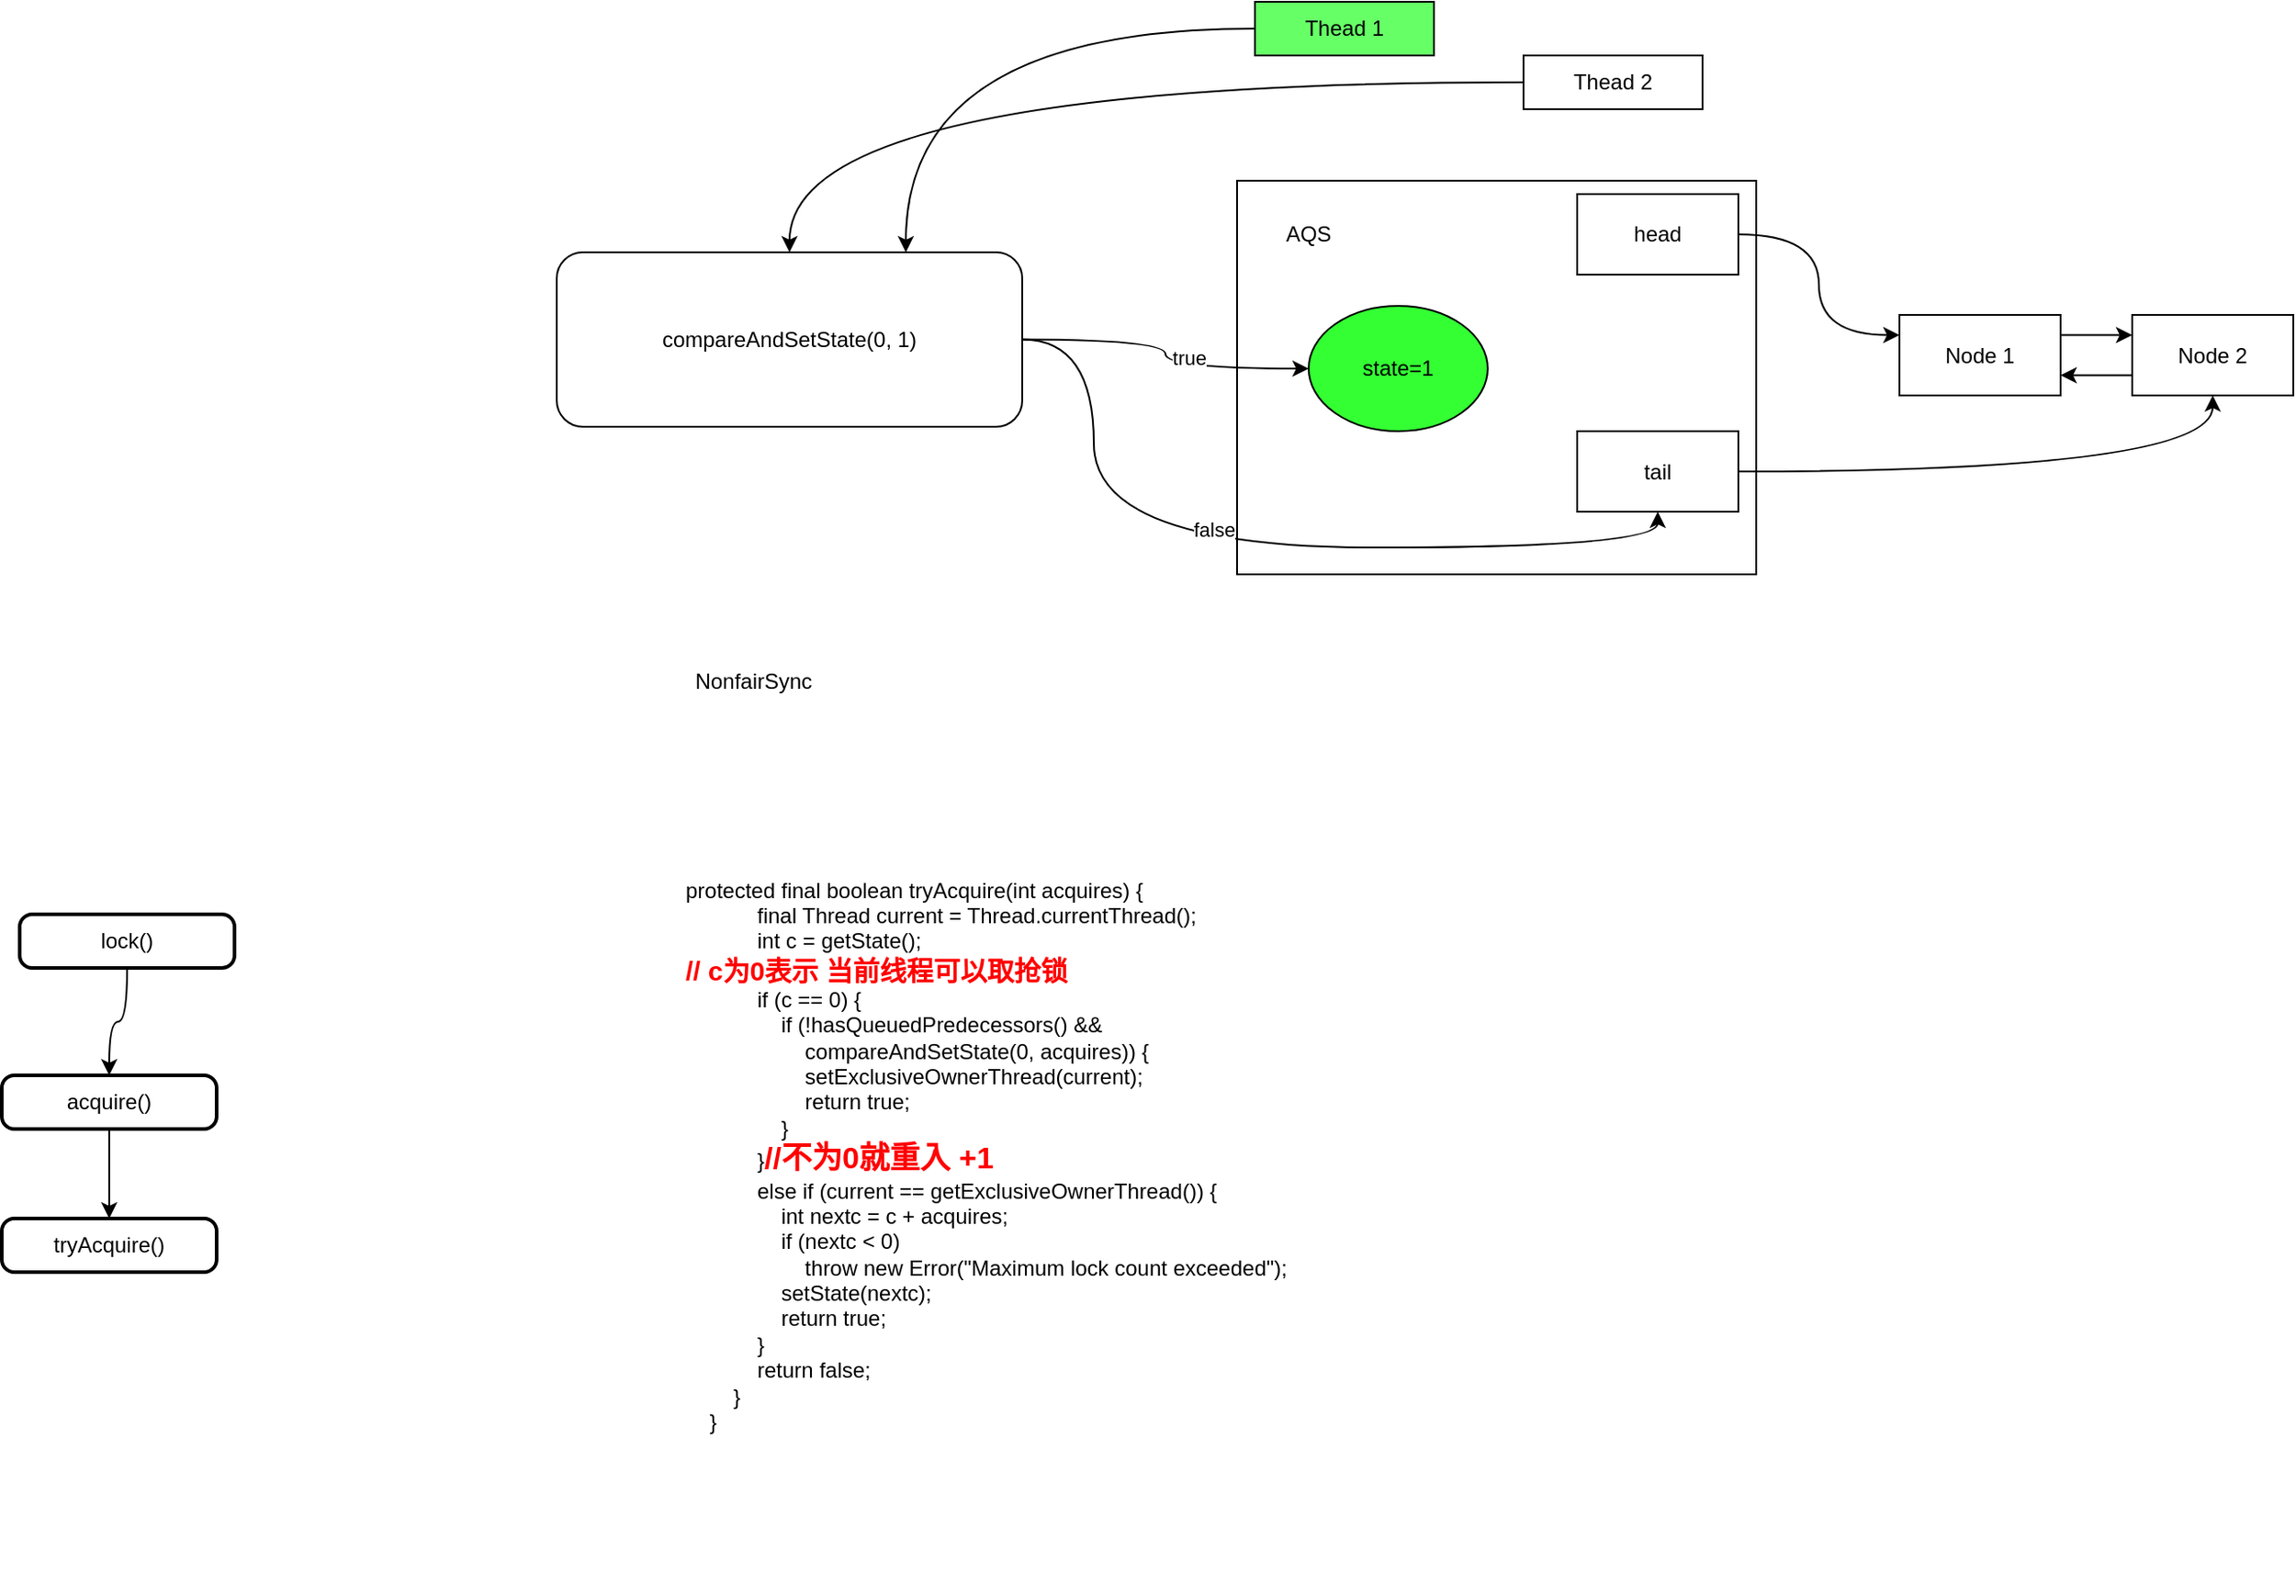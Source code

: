 <mxfile version="13.10.0" type="github">
  <diagram id="-jeQFfNEnS32wPFyWTkz" name="第 1 页">
    <mxGraphModel dx="1679" dy="404" grid="1" gridSize="10" guides="1" tooltips="1" connect="1" arrows="1" fold="1" page="1" pageScale="1" pageWidth="827" pageHeight="1169" math="0" shadow="0">
      <root>
        <mxCell id="0" />
        <mxCell id="1" parent="0" />
        <mxCell id="dRcp4G5w6g0W3IgJ_ka5-18" style="edgeStyle=orthogonalEdgeStyle;curved=1;rounded=0;orthogonalLoop=1;jettySize=auto;html=1;entryX=0.75;entryY=0;entryDx=0;entryDy=0;" edge="1" parent="1" source="dRcp4G5w6g0W3IgJ_ka5-1" target="dRcp4G5w6g0W3IgJ_ka5-16">
          <mxGeometry relative="1" as="geometry" />
        </mxCell>
        <mxCell id="dRcp4G5w6g0W3IgJ_ka5-1" value="Thead 1" style="rounded=0;whiteSpace=wrap;html=1;fillColor=#66FF66;" vertex="1" parent="1">
          <mxGeometry x="110" y="90" width="100" height="30" as="geometry" />
        </mxCell>
        <mxCell id="dRcp4G5w6g0W3IgJ_ka5-19" style="edgeStyle=orthogonalEdgeStyle;curved=1;rounded=0;orthogonalLoop=1;jettySize=auto;html=1;" edge="1" parent="1" source="dRcp4G5w6g0W3IgJ_ka5-2" target="dRcp4G5w6g0W3IgJ_ka5-16">
          <mxGeometry relative="1" as="geometry" />
        </mxCell>
        <mxCell id="dRcp4G5w6g0W3IgJ_ka5-2" value="Thead 2" style="rounded=0;whiteSpace=wrap;html=1;" vertex="1" parent="1">
          <mxGeometry x="260" y="120" width="100" height="30" as="geometry" />
        </mxCell>
        <mxCell id="dRcp4G5w6g0W3IgJ_ka5-3" value="" style="rounded=0;whiteSpace=wrap;html=1;fillColor=none;" vertex="1" parent="1">
          <mxGeometry x="100" y="190" width="290" height="220" as="geometry" />
        </mxCell>
        <mxCell id="dRcp4G5w6g0W3IgJ_ka5-4" value="state=1" style="ellipse;whiteSpace=wrap;html=1;fillColor=#33FF33;" vertex="1" parent="1">
          <mxGeometry x="140" y="260" width="100" height="70" as="geometry" />
        </mxCell>
        <mxCell id="dRcp4G5w6g0W3IgJ_ka5-5" value="AQS" style="text;html=1;strokeColor=none;fillColor=none;align=center;verticalAlign=middle;whiteSpace=wrap;rounded=0;" vertex="1" parent="1">
          <mxGeometry x="120" y="210" width="40" height="20" as="geometry" />
        </mxCell>
        <mxCell id="dRcp4G5w6g0W3IgJ_ka5-9" style="edgeStyle=orthogonalEdgeStyle;curved=1;rounded=0;orthogonalLoop=1;jettySize=auto;html=1;exitX=1;exitY=0.25;exitDx=0;exitDy=0;entryX=0;entryY=0.25;entryDx=0;entryDy=0;" edge="1" parent="1" source="dRcp4G5w6g0W3IgJ_ka5-7" target="dRcp4G5w6g0W3IgJ_ka5-8">
          <mxGeometry relative="1" as="geometry" />
        </mxCell>
        <mxCell id="dRcp4G5w6g0W3IgJ_ka5-7" value="Node 1" style="rounded=0;whiteSpace=wrap;html=1;fillColor=none;" vertex="1" parent="1">
          <mxGeometry x="470" y="265" width="90" height="45" as="geometry" />
        </mxCell>
        <mxCell id="dRcp4G5w6g0W3IgJ_ka5-10" style="edgeStyle=orthogonalEdgeStyle;curved=1;rounded=0;orthogonalLoop=1;jettySize=auto;html=1;exitX=0;exitY=0.75;exitDx=0;exitDy=0;entryX=1;entryY=0.75;entryDx=0;entryDy=0;" edge="1" parent="1" source="dRcp4G5w6g0W3IgJ_ka5-8" target="dRcp4G5w6g0W3IgJ_ka5-7">
          <mxGeometry relative="1" as="geometry">
            <mxPoint x="570" y="299" as="targetPoint" />
          </mxGeometry>
        </mxCell>
        <mxCell id="dRcp4G5w6g0W3IgJ_ka5-8" value="Node 2" style="rounded=0;whiteSpace=wrap;html=1;fillColor=none;" vertex="1" parent="1">
          <mxGeometry x="600" y="265" width="90" height="45" as="geometry" />
        </mxCell>
        <mxCell id="dRcp4G5w6g0W3IgJ_ka5-13" style="edgeStyle=orthogonalEdgeStyle;curved=1;rounded=0;orthogonalLoop=1;jettySize=auto;html=1;exitX=1;exitY=0.5;exitDx=0;exitDy=0;entryX=0;entryY=0.25;entryDx=0;entryDy=0;" edge="1" parent="1" source="dRcp4G5w6g0W3IgJ_ka5-11" target="dRcp4G5w6g0W3IgJ_ka5-7">
          <mxGeometry relative="1" as="geometry" />
        </mxCell>
        <mxCell id="dRcp4G5w6g0W3IgJ_ka5-11" value="head" style="rounded=0;whiteSpace=wrap;html=1;fillColor=none;" vertex="1" parent="1">
          <mxGeometry x="290" y="197.5" width="90" height="45" as="geometry" />
        </mxCell>
        <mxCell id="dRcp4G5w6g0W3IgJ_ka5-14" style="edgeStyle=orthogonalEdgeStyle;curved=1;rounded=0;orthogonalLoop=1;jettySize=auto;html=1;exitX=1;exitY=0.5;exitDx=0;exitDy=0;entryX=0.5;entryY=1;entryDx=0;entryDy=0;" edge="1" parent="1" source="dRcp4G5w6g0W3IgJ_ka5-12" target="dRcp4G5w6g0W3IgJ_ka5-8">
          <mxGeometry relative="1" as="geometry" />
        </mxCell>
        <mxCell id="dRcp4G5w6g0W3IgJ_ka5-12" value="tail" style="rounded=0;whiteSpace=wrap;html=1;fillColor=none;" vertex="1" parent="1">
          <mxGeometry x="290" y="330" width="90" height="45" as="geometry" />
        </mxCell>
        <mxCell id="dRcp4G5w6g0W3IgJ_ka5-17" style="edgeStyle=orthogonalEdgeStyle;curved=1;rounded=0;orthogonalLoop=1;jettySize=auto;html=1;exitX=1;exitY=0.5;exitDx=0;exitDy=0;" edge="1" parent="1" source="dRcp4G5w6g0W3IgJ_ka5-16" target="dRcp4G5w6g0W3IgJ_ka5-4">
          <mxGeometry relative="1" as="geometry" />
        </mxCell>
        <mxCell id="dRcp4G5w6g0W3IgJ_ka5-21" value="true" style="edgeLabel;html=1;align=center;verticalAlign=middle;resizable=0;points=[];" vertex="1" connectable="0" parent="dRcp4G5w6g0W3IgJ_ka5-17">
          <mxGeometry x="0.239" y="6" relative="1" as="geometry">
            <mxPoint as="offset" />
          </mxGeometry>
        </mxCell>
        <mxCell id="dRcp4G5w6g0W3IgJ_ka5-20" style="edgeStyle=orthogonalEdgeStyle;curved=1;rounded=0;orthogonalLoop=1;jettySize=auto;html=1;entryX=0.5;entryY=1;entryDx=0;entryDy=0;" edge="1" parent="1" source="dRcp4G5w6g0W3IgJ_ka5-16" target="dRcp4G5w6g0W3IgJ_ka5-12">
          <mxGeometry relative="1" as="geometry">
            <Array as="points">
              <mxPoint x="20" y="279" />
              <mxPoint x="20" y="395" />
              <mxPoint x="335" y="395" />
            </Array>
          </mxGeometry>
        </mxCell>
        <mxCell id="dRcp4G5w6g0W3IgJ_ka5-22" value="false&lt;br&gt;" style="edgeLabel;html=1;align=center;verticalAlign=middle;resizable=0;points=[];" vertex="1" connectable="0" parent="dRcp4G5w6g0W3IgJ_ka5-20">
          <mxGeometry x="-0.095" y="10" relative="1" as="geometry">
            <mxPoint as="offset" />
          </mxGeometry>
        </mxCell>
        <mxCell id="dRcp4G5w6g0W3IgJ_ka5-16" value="compareAndSetState(0, 1)" style="rounded=1;whiteSpace=wrap;html=1;fillColor=none;" vertex="1" parent="1">
          <mxGeometry x="-280" y="230" width="260" height="97.5" as="geometry" />
        </mxCell>
        <mxCell id="dRcp4G5w6g0W3IgJ_ka5-23" value="&lt;div&gt;protected final boolean tryAcquire(int acquires) {&lt;/div&gt;&lt;div&gt;&amp;nbsp; &amp;nbsp; &amp;nbsp; &amp;nbsp; &amp;nbsp; &amp;nbsp; final Thread current = Thread.currentThread();&lt;/div&gt;&lt;div&gt;&amp;nbsp; &amp;nbsp; &amp;nbsp; &amp;nbsp; &amp;nbsp; &amp;nbsp; int c = getState();&lt;/div&gt;&lt;div&gt;&lt;b&gt;&lt;font style=&quot;font-size: 15px&quot; color=&quot;#ff0000&quot;&gt;// c为0表示 当前线程可以取抢锁&lt;/font&gt;&lt;/b&gt;&lt;/div&gt;&lt;div&gt;&amp;nbsp; &amp;nbsp; &amp;nbsp; &amp;nbsp; &amp;nbsp; &amp;nbsp; if (c == 0) {&lt;/div&gt;&lt;div&gt;&amp;nbsp; &amp;nbsp; &amp;nbsp; &amp;nbsp; &amp;nbsp; &amp;nbsp; &amp;nbsp; &amp;nbsp; if (!hasQueuedPredecessors() &amp;amp;&amp;amp;&lt;/div&gt;&lt;div&gt;&amp;nbsp; &amp;nbsp; &amp;nbsp; &amp;nbsp; &amp;nbsp; &amp;nbsp; &amp;nbsp; &amp;nbsp; &amp;nbsp; &amp;nbsp; compareAndSetState(0, acquires)) {&lt;/div&gt;&lt;div&gt;&amp;nbsp; &amp;nbsp; &amp;nbsp; &amp;nbsp; &amp;nbsp; &amp;nbsp; &amp;nbsp; &amp;nbsp; &amp;nbsp; &amp;nbsp; setExclusiveOwnerThread(current);&lt;/div&gt;&lt;div&gt;&amp;nbsp; &amp;nbsp; &amp;nbsp; &amp;nbsp; &amp;nbsp; &amp;nbsp; &amp;nbsp; &amp;nbsp; &amp;nbsp; &amp;nbsp; return true;&lt;/div&gt;&lt;div&gt;&amp;nbsp; &amp;nbsp; &amp;nbsp; &amp;nbsp; &amp;nbsp; &amp;nbsp; &amp;nbsp; &amp;nbsp; }&lt;/div&gt;&lt;div&gt;&amp;nbsp; &amp;nbsp; &amp;nbsp; &amp;nbsp; &amp;nbsp; &amp;nbsp; }&lt;font style=&quot;font-size: 17px&quot; color=&quot;#ff0000&quot;&gt;&lt;b&gt;//不为0就重入 +1&lt;/b&gt;&lt;/font&gt;&lt;/div&gt;&lt;div&gt;&amp;nbsp; &amp;nbsp; &amp;nbsp; &amp;nbsp; &amp;nbsp; &amp;nbsp; else if (current == getExclusiveOwnerThread()) {&lt;/div&gt;&lt;div&gt;&amp;nbsp; &amp;nbsp; &amp;nbsp; &amp;nbsp; &amp;nbsp; &amp;nbsp; &amp;nbsp; &amp;nbsp; int nextc = c + acquires;&lt;/div&gt;&lt;div&gt;&amp;nbsp; &amp;nbsp; &amp;nbsp; &amp;nbsp; &amp;nbsp; &amp;nbsp; &amp;nbsp; &amp;nbsp; if (nextc &amp;lt; 0)&lt;/div&gt;&lt;div&gt;&amp;nbsp; &amp;nbsp; &amp;nbsp; &amp;nbsp; &amp;nbsp; &amp;nbsp; &amp;nbsp; &amp;nbsp; &amp;nbsp; &amp;nbsp; throw new Error(&quot;Maximum lock count exceeded&quot;);&lt;/div&gt;&lt;div&gt;&amp;nbsp; &amp;nbsp; &amp;nbsp; &amp;nbsp; &amp;nbsp; &amp;nbsp; &amp;nbsp; &amp;nbsp; setState(nextc);&lt;/div&gt;&lt;div&gt;&amp;nbsp; &amp;nbsp; &amp;nbsp; &amp;nbsp; &amp;nbsp; &amp;nbsp; &amp;nbsp; &amp;nbsp; return true;&lt;/div&gt;&lt;div&gt;&amp;nbsp; &amp;nbsp; &amp;nbsp; &amp;nbsp; &amp;nbsp; &amp;nbsp; }&lt;/div&gt;&lt;div&gt;&amp;nbsp; &amp;nbsp; &amp;nbsp; &amp;nbsp; &amp;nbsp; &amp;nbsp; return false;&lt;/div&gt;&lt;div&gt;&amp;nbsp; &amp;nbsp; &amp;nbsp; &amp;nbsp; }&lt;/div&gt;&lt;div&gt;&amp;nbsp; &amp;nbsp; }&lt;/div&gt;" style="text;html=1;strokeColor=none;fillColor=none;align=left;verticalAlign=middle;whiteSpace=wrap;rounded=0;" vertex="1" parent="1">
          <mxGeometry x="-210" y="490" width="710" height="490" as="geometry" />
        </mxCell>
        <mxCell id="dRcp4G5w6g0W3IgJ_ka5-24" value="NonfairSync" style="text;html=1;strokeColor=none;fillColor=none;align=center;verticalAlign=middle;whiteSpace=wrap;rounded=0;" vertex="1" parent="1">
          <mxGeometry x="-190" y="460" width="40" height="20" as="geometry" />
        </mxCell>
        <mxCell id="dRcp4G5w6g0W3IgJ_ka5-28" style="edgeStyle=orthogonalEdgeStyle;curved=1;rounded=0;orthogonalLoop=1;jettySize=auto;html=1;exitX=0.5;exitY=1;exitDx=0;exitDy=0;entryX=0.5;entryY=0;entryDx=0;entryDy=0;" edge="1" parent="1" source="dRcp4G5w6g0W3IgJ_ka5-25" target="dRcp4G5w6g0W3IgJ_ka5-26">
          <mxGeometry relative="1" as="geometry" />
        </mxCell>
        <mxCell id="dRcp4G5w6g0W3IgJ_ka5-25" value="lock()" style="rounded=1;whiteSpace=wrap;html=1;absoluteArcSize=1;arcSize=14;strokeWidth=2;fillColor=none;" vertex="1" parent="1">
          <mxGeometry x="-580" y="600" width="120" height="30" as="geometry" />
        </mxCell>
        <mxCell id="dRcp4G5w6g0W3IgJ_ka5-29" style="edgeStyle=orthogonalEdgeStyle;curved=1;rounded=0;orthogonalLoop=1;jettySize=auto;html=1;exitX=0.5;exitY=1;exitDx=0;exitDy=0;" edge="1" parent="1" source="dRcp4G5w6g0W3IgJ_ka5-26" target="dRcp4G5w6g0W3IgJ_ka5-27">
          <mxGeometry relative="1" as="geometry" />
        </mxCell>
        <mxCell id="dRcp4G5w6g0W3IgJ_ka5-26" value="acquire()" style="rounded=1;whiteSpace=wrap;html=1;absoluteArcSize=1;arcSize=14;strokeWidth=2;fillColor=none;" vertex="1" parent="1">
          <mxGeometry x="-590" y="690" width="120" height="30" as="geometry" />
        </mxCell>
        <mxCell id="dRcp4G5w6g0W3IgJ_ka5-27" value="tryAcquire()" style="rounded=1;whiteSpace=wrap;html=1;absoluteArcSize=1;arcSize=14;strokeWidth=2;fillColor=none;" vertex="1" parent="1">
          <mxGeometry x="-590" y="770" width="120" height="30" as="geometry" />
        </mxCell>
      </root>
    </mxGraphModel>
  </diagram>
</mxfile>
